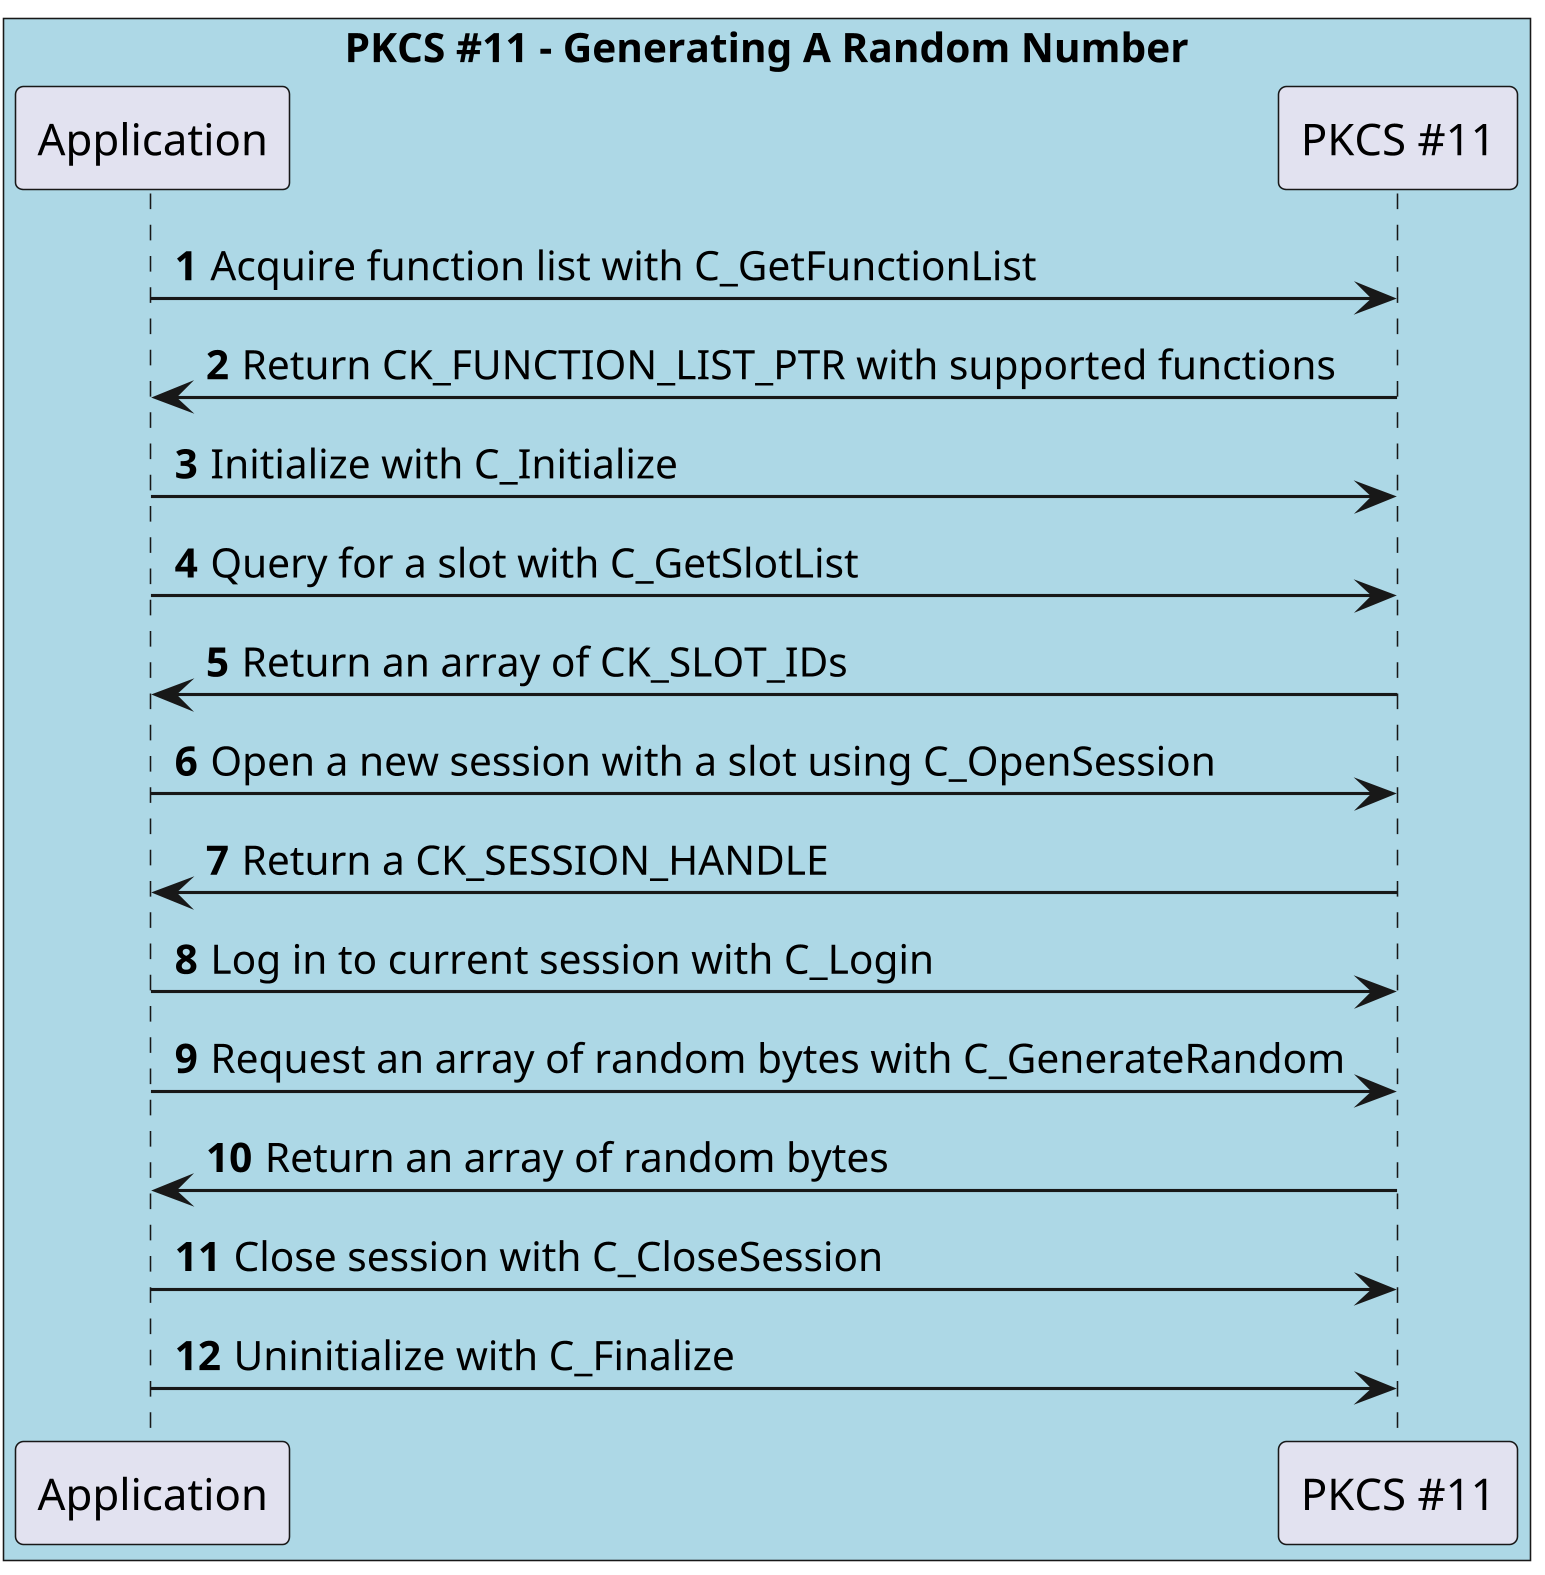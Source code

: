@startuml
skinparam classFontSize 8
skinparam classFontName Helvetica
skinparam dpi 300
autonumber

participant "Application" as app
participant "PKCS #11" as pkcs

box "PKCS #11 - Generating A Random Number" #LightBlue
    participant app
    participant pkcs
end box

app -> pkcs: Acquire function list with C_GetFunctionList
pkcs -> app: Return CK_FUNCTION_LIST_PTR with supported functions

app -> pkcs: Initialize with C_Initialize

app -> pkcs: Query for a slot with C_GetSlotList
pkcs -> app: Return an array of CK_SLOT_IDs

app -> pkcs: Open a new session with a slot using C_OpenSession
pkcs -> app: Return a CK_SESSION_HANDLE

app -> pkcs: Log in to current session with C_Login

app -> pkcs: Request an array of random bytes with C_GenerateRandom
pkcs -> app: Return an array of random bytes

app -> pkcs: Close session with C_CloseSession
app -> pkcs: Uninitialize with C_Finalize

@enduml
